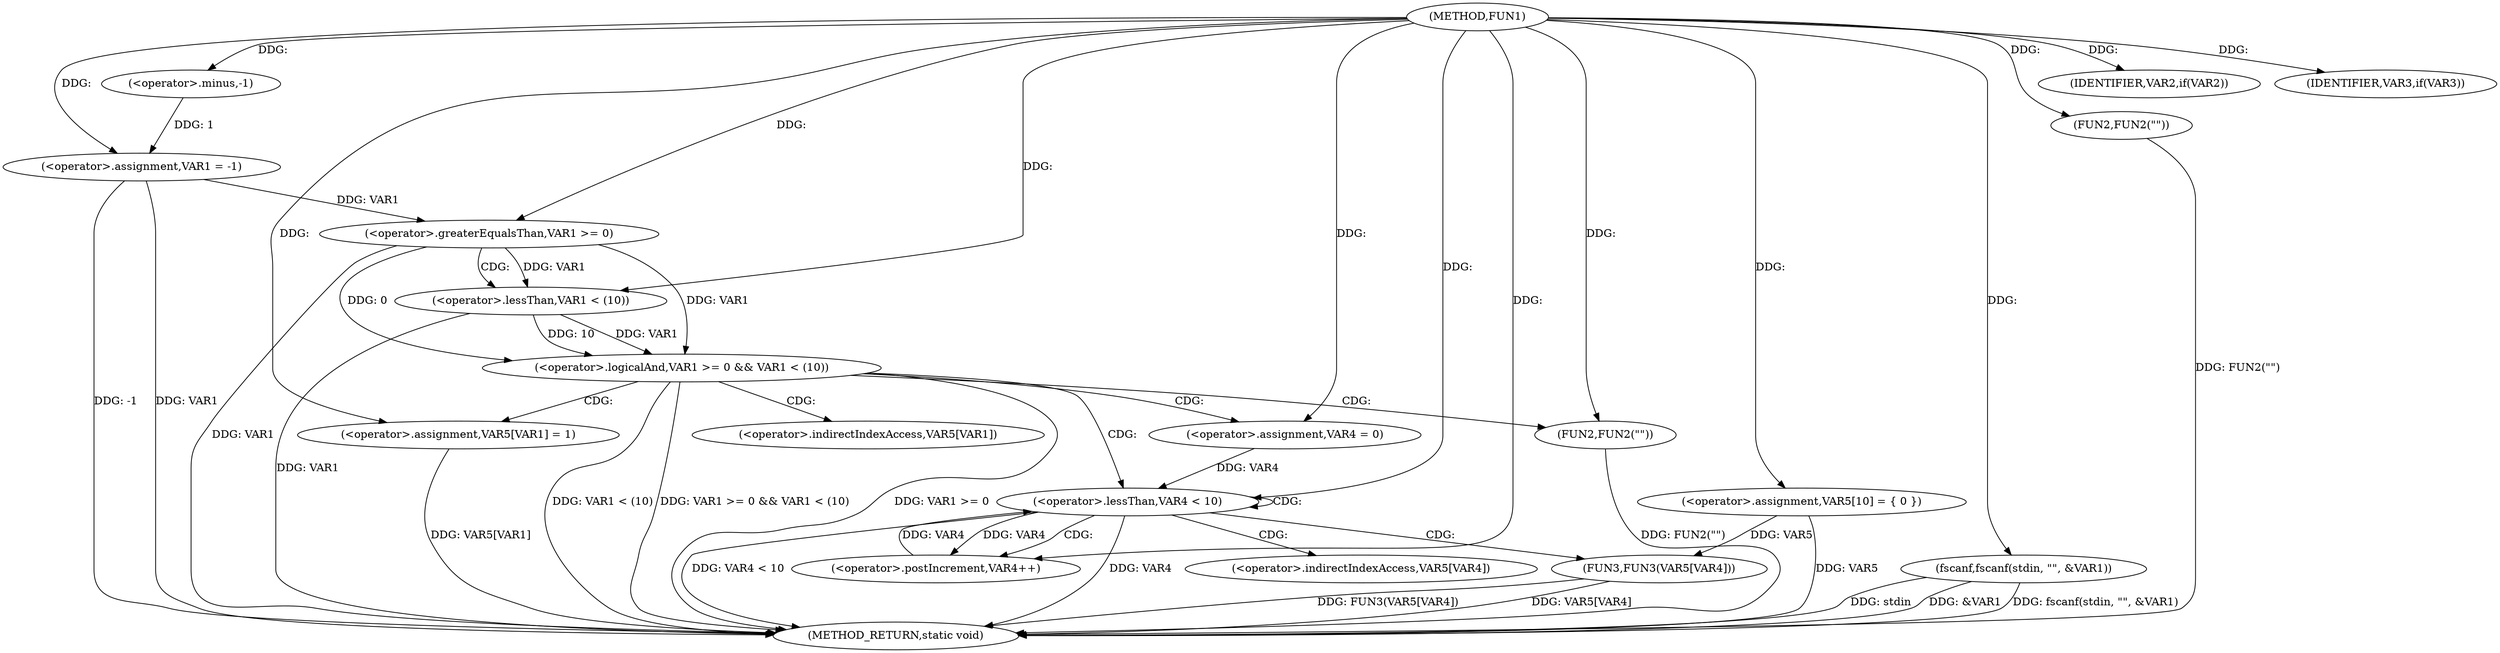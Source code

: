 digraph FUN1 {  
"1000100" [label = "(METHOD,FUN1)" ]
"1000159" [label = "(METHOD_RETURN,static void)" ]
"1000103" [label = "(<operator>.assignment,VAR1 = -1)" ]
"1000105" [label = "(<operator>.minus,-1)" ]
"1000108" [label = "(IDENTIFIER,VAR2,if(VAR2))" ]
"1000110" [label = "(fscanf,fscanf(stdin, \"\", &VAR1))" ]
"1000116" [label = "(IDENTIFIER,VAR3,if(VAR3))" ]
"1000118" [label = "(FUN2,FUN2(\"\"))" ]
"1000125" [label = "(<operator>.assignment,VAR5[10] = { 0 })" ]
"1000128" [label = "(<operator>.logicalAnd,VAR1 >= 0 && VAR1 < (10))" ]
"1000129" [label = "(<operator>.greaterEqualsThan,VAR1 >= 0)" ]
"1000132" [label = "(<operator>.lessThan,VAR1 < (10))" ]
"1000136" [label = "(<operator>.assignment,VAR5[VAR1] = 1)" ]
"1000142" [label = "(<operator>.assignment,VAR4 = 0)" ]
"1000145" [label = "(<operator>.lessThan,VAR4 < 10)" ]
"1000148" [label = "(<operator>.postIncrement,VAR4++)" ]
"1000151" [label = "(FUN3,FUN3(VAR5[VAR4]))" ]
"1000157" [label = "(FUN2,FUN2(\"\"))" ]
"1000137" [label = "(<operator>.indirectIndexAccess,VAR5[VAR1])" ]
"1000152" [label = "(<operator>.indirectIndexAccess,VAR5[VAR4])" ]
  "1000151" -> "1000159"  [ label = "DDG: FUN3(VAR5[VAR4])"] 
  "1000157" -> "1000159"  [ label = "DDG: FUN2(\"\")"] 
  "1000103" -> "1000159"  [ label = "DDG: VAR1"] 
  "1000103" -> "1000159"  [ label = "DDG: -1"] 
  "1000128" -> "1000159"  [ label = "DDG: VAR1 < (10)"] 
  "1000151" -> "1000159"  [ label = "DDG: VAR5[VAR4]"] 
  "1000118" -> "1000159"  [ label = "DDG: FUN2(\"\")"] 
  "1000132" -> "1000159"  [ label = "DDG: VAR1"] 
  "1000128" -> "1000159"  [ label = "DDG: VAR1 >= 0 && VAR1 < (10)"] 
  "1000145" -> "1000159"  [ label = "DDG: VAR4"] 
  "1000110" -> "1000159"  [ label = "DDG: stdin"] 
  "1000136" -> "1000159"  [ label = "DDG: VAR5[VAR1]"] 
  "1000129" -> "1000159"  [ label = "DDG: VAR1"] 
  "1000125" -> "1000159"  [ label = "DDG: VAR5"] 
  "1000128" -> "1000159"  [ label = "DDG: VAR1 >= 0"] 
  "1000110" -> "1000159"  [ label = "DDG: &VAR1"] 
  "1000110" -> "1000159"  [ label = "DDG: fscanf(stdin, \"\", &VAR1)"] 
  "1000145" -> "1000159"  [ label = "DDG: VAR4 < 10"] 
  "1000105" -> "1000103"  [ label = "DDG: 1"] 
  "1000100" -> "1000103"  [ label = "DDG: "] 
  "1000100" -> "1000105"  [ label = "DDG: "] 
  "1000100" -> "1000108"  [ label = "DDG: "] 
  "1000100" -> "1000110"  [ label = "DDG: "] 
  "1000100" -> "1000116"  [ label = "DDG: "] 
  "1000100" -> "1000118"  [ label = "DDG: "] 
  "1000100" -> "1000125"  [ label = "DDG: "] 
  "1000129" -> "1000128"  [ label = "DDG: VAR1"] 
  "1000129" -> "1000128"  [ label = "DDG: 0"] 
  "1000103" -> "1000129"  [ label = "DDG: VAR1"] 
  "1000100" -> "1000129"  [ label = "DDG: "] 
  "1000132" -> "1000128"  [ label = "DDG: VAR1"] 
  "1000132" -> "1000128"  [ label = "DDG: 10"] 
  "1000129" -> "1000132"  [ label = "DDG: VAR1"] 
  "1000100" -> "1000132"  [ label = "DDG: "] 
  "1000100" -> "1000136"  [ label = "DDG: "] 
  "1000100" -> "1000142"  [ label = "DDG: "] 
  "1000148" -> "1000145"  [ label = "DDG: VAR4"] 
  "1000142" -> "1000145"  [ label = "DDG: VAR4"] 
  "1000100" -> "1000145"  [ label = "DDG: "] 
  "1000145" -> "1000148"  [ label = "DDG: VAR4"] 
  "1000100" -> "1000148"  [ label = "DDG: "] 
  "1000125" -> "1000151"  [ label = "DDG: VAR5"] 
  "1000100" -> "1000157"  [ label = "DDG: "] 
  "1000128" -> "1000142"  [ label = "CDG: "] 
  "1000128" -> "1000137"  [ label = "CDG: "] 
  "1000128" -> "1000145"  [ label = "CDG: "] 
  "1000128" -> "1000136"  [ label = "CDG: "] 
  "1000128" -> "1000157"  [ label = "CDG: "] 
  "1000129" -> "1000132"  [ label = "CDG: "] 
  "1000145" -> "1000151"  [ label = "CDG: "] 
  "1000145" -> "1000145"  [ label = "CDG: "] 
  "1000145" -> "1000152"  [ label = "CDG: "] 
  "1000145" -> "1000148"  [ label = "CDG: "] 
}

